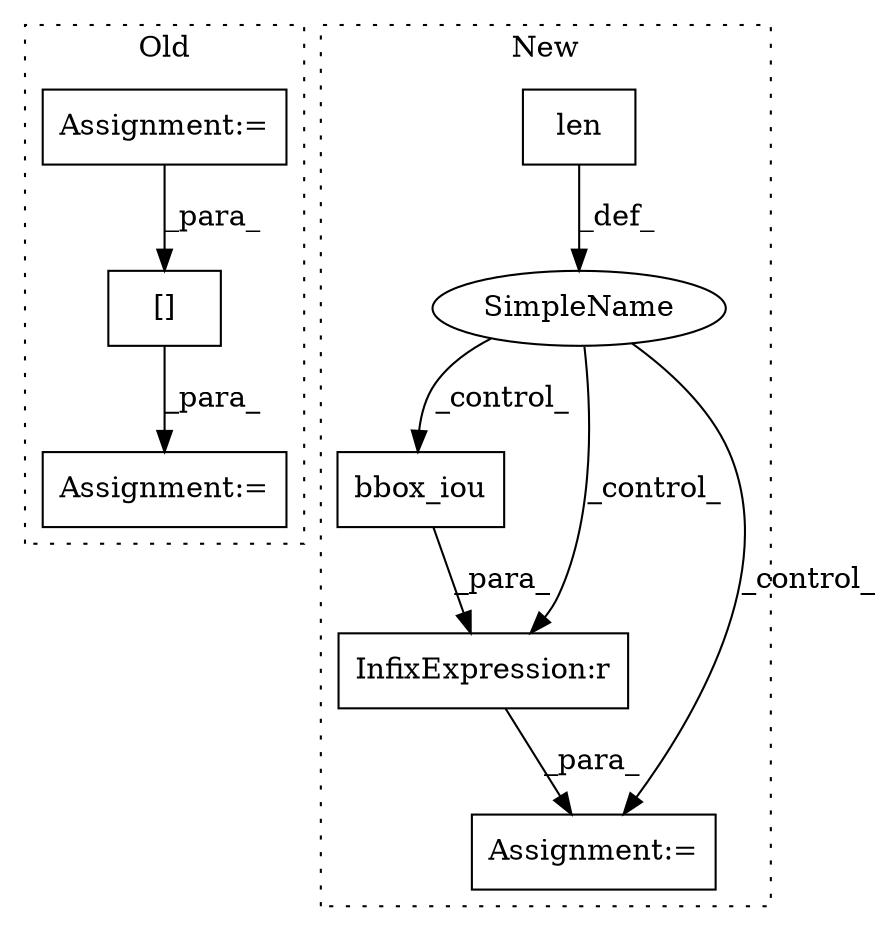 digraph G {
subgraph cluster0 {
1 [label="[]" a="2" s="2970,2980" l="4,1" shape="box"];
5 [label="Assignment:=" a="7" s="2969" l="1" shape="box"];
8 [label="Assignment:=" a="7" s="2939" l="1" shape="box"];
label = "Old";
style="dotted";
}
subgraph cluster1 {
2 [label="bbox_iou" a="32" s="2936,2966" l="9,1" shape="box"];
3 [label="SimpleName" a="42" s="" l="" shape="ellipse"];
4 [label="InfixExpression:r" a="27" s="3027" l="4" shape="box"];
6 [label="len" a="32" s="2477,2492" l="4,1" shape="box"];
7 [label="Assignment:=" a="7" s="3122,3241" l="80,2" shape="box"];
label = "New";
style="dotted";
}
1 -> 5 [label="_para_"];
2 -> 4 [label="_para_"];
3 -> 2 [label="_control_"];
3 -> 4 [label="_control_"];
3 -> 7 [label="_control_"];
4 -> 7 [label="_para_"];
6 -> 3 [label="_def_"];
8 -> 1 [label="_para_"];
}
